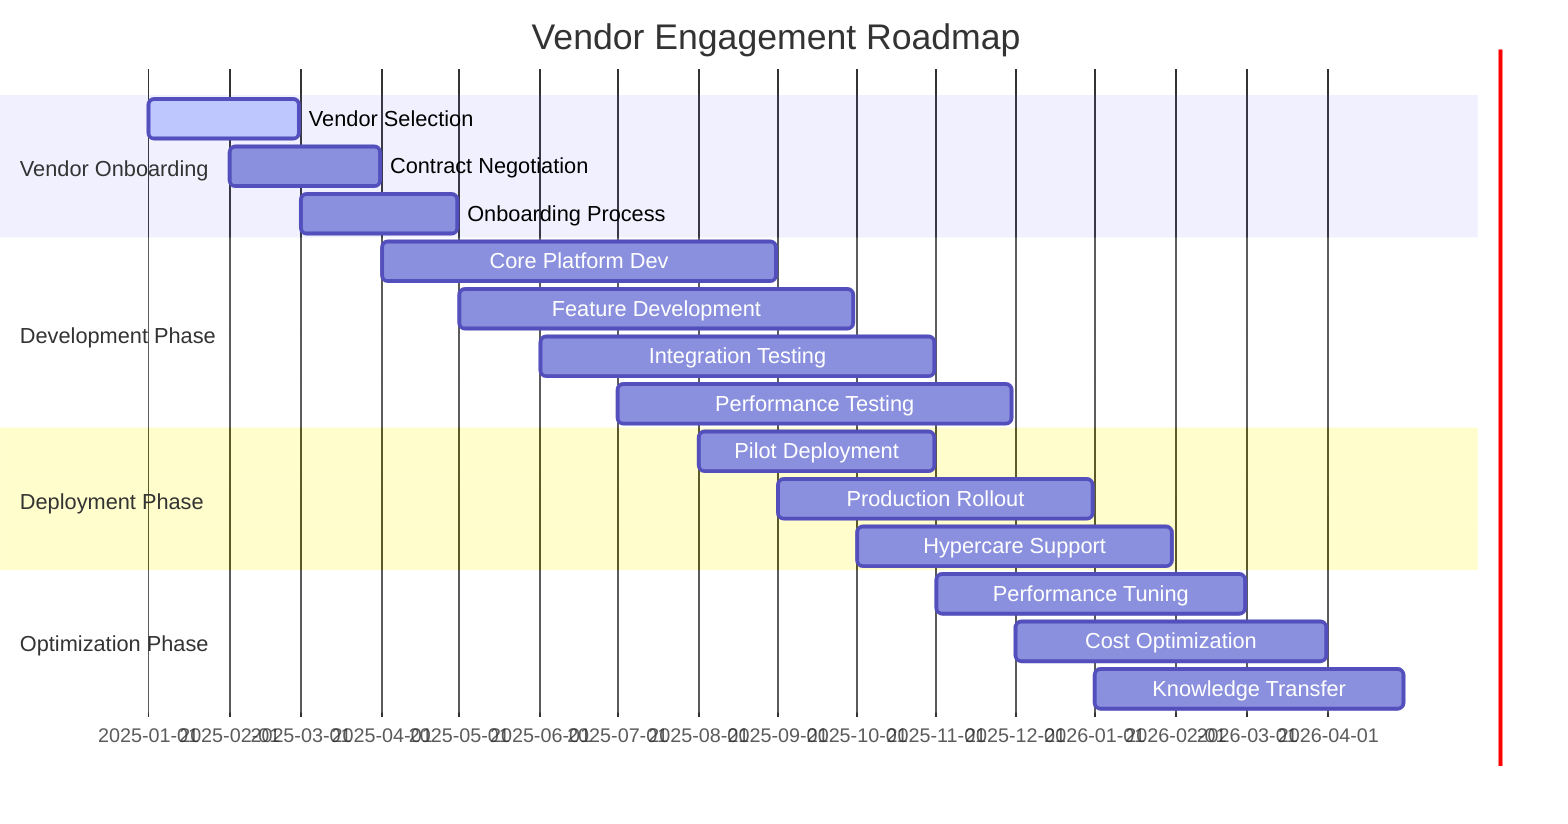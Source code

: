 %% Vendor Engagement Roadmap Timeline
gantt
    title Vendor Engagement Roadmap
    dateFormat  YYYY-MM-DD
    section Vendor Onboarding
    Vendor Selection      :active, selection, 2025-01-01, 2025-02-28
    Contract Negotiation :contract, 2025-02-01, 2025-03-31
    Onboarding Process   :onboard, 2025-03-01, 2025-04-30
    
    section Development Phase
    Core Platform Dev    :core-dev, 2025-04-01, 2025-08-31
    Feature Development  :features, 2025-05-01, 2025-09-30
    Integration Testing  :integration, 2025-06-01, 2025-10-31
    Performance Testing  :perf-test, 2025-07-01, 2025-11-30
    
    section Deployment Phase
    Pilot Deployment     :pilot, 2025-08-01, 2025-10-31
    Production Rollout  :prod, 2025-09-01, 2025-12-31
    Hypercare Support   :hypercare, 2025-10-01, 2026-01-31
    
    section Optimization Phase
    Performance Tuning   :tuning, 2025-11-01, 2026-02-28
    Cost Optimization   :cost-opt, 2025-12-01, 2026-03-31
    Knowledge Transfer  :knowledge, 2026-01-01, 2026-04-30